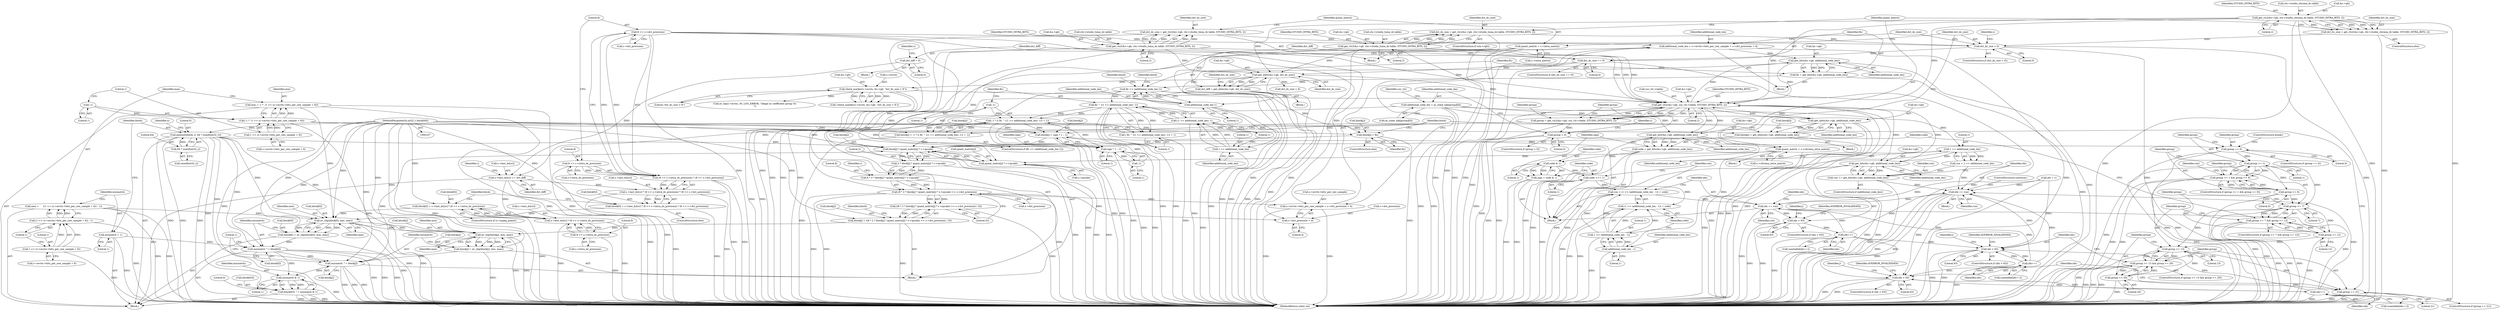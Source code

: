 digraph "0_FFmpeg_d227ed5d598340e719eff7156b1aa0a4469e9a6a@integer" {
"1000575" [label="(Call,additional_code_len = s->avctx->bits_per_raw_sample + s->dct_precision + 4)"];
"1000364" [label="(Call,8 >> s->dct_precision)"];
"1000629" [label="(Call,(8 * 2 * block[j] * quant_matrix[j] * s->qscale) >> s->dct_precision)"];
"1000630" [label="(Call,8 * 2 * block[j] * quant_matrix[j] * s->qscale)"];
"1000632" [label="(Call,2 * block[j] * quant_matrix[j] * s->qscale)"];
"1000634" [label="(Call,block[j] * quant_matrix[j] * s->qscale)"];
"1000547" [label="(Call,block[j] = get_xbits(&s->gb, additional_code_len))"];
"1000551" [label="(Call,get_xbits(&s->gb, additional_code_len))"];
"1000389" [label="(Call,get_vlc2(&s->gb, cur_vlc->table, STUDIO_INTRA_BITS, 2))"];
"1000297" [label="(Call,get_xbits(&s->gb, dct_dc_size))"];
"1000254" [label="(Call,get_vlc2(&s->gb, ctx->studio_chroma_dc.table, STUDIO_INTRA_BITS, 2))"];
"1000239" [label="(Call,get_vlc2(&s->gb, ctx->studio_luma_dc.table, STUDIO_INTRA_BITS, 2))"];
"1000207" [label="(Call,get_vlc2(&s->gb, ctx->studio_luma_dc.table, STUDIO_INTRA_BITS, 2))"];
"1000286" [label="(Call,dct_dc_size == 0)"];
"1000272" [label="(Call,dct_dc_size < 0)"];
"1000252" [label="(Call,dct_dc_size = get_vlc2(&s->gb, ctx->studio_chroma_dc.table, STUDIO_INTRA_BITS, 2))"];
"1000237" [label="(Call,dct_dc_size = get_vlc2(&s->gb, ctx->studio_luma_dc.table, STUDIO_INTRA_BITS, 2))"];
"1000205" [label="(Call,dct_dc_size = get_vlc2(&s->gb, ctx->studio_luma_dc.table, STUDIO_INTRA_BITS, 2))"];
"1000456" [label="(Call,get_bits(&s->gb, additional_code_len))"];
"1000449" [label="(Call,1 << additional_code_len)"];
"1000412" [label="(Call,additional_code_len = ac_state_tab[group][0])"];
"1000478" [label="(Call,get_bits(&s->gb, additional_code_len))"];
"1000590" [label="(Call,get_bits(&s->gb, additional_code_len))"];
"1000575" [label="(Call,additional_code_len = s->avctx->bits_per_raw_sample + s->dct_precision + 4)"];
"1000310" [label="(Call,check_marker(s->avctx, &s->gb, \"dct_dc_size > 8\"))"];
"1000109" [label="(MethodParameterIn,int32_t block[64])"];
"1000659" [label="(Call,mismatch ^= block[j])"];
"1000379" [label="(Call,mismatch ^= block[0])"];
"1000187" [label="(Call,mismatch = 1)"];
"1000369" [label="(Call,block[0] = av_clip(block[0], min, max))"];
"1000373" [label="(Call,av_clip(block[0], min, max))"];
"1000348" [label="(Call,block[0] = s->last_dc[cc] * (8 >> s->intra_dc_precision) * (8 >> s->dct_precision))"];
"1000352" [label="(Call,s->last_dc[cc] * (8 >> s->intra_dc_precision) * (8 >> s->dct_precision))"];
"1000321" [label="(Call,s->last_dc[cc] += dct_diff)"];
"1000290" [label="(Call,dct_diff = 0)"];
"1000295" [label="(Call,dct_diff = get_xbits(&s->gb, dct_dc_size))"];
"1000358" [label="(Call,(8 >> s->intra_dc_precision) * (8 >> s->dct_precision))"];
"1000359" [label="(Call,8 >> s->intra_dc_precision)"];
"1000332" [label="(Call,block[0] = s->last_dc[cc] * (8 >> s->intra_dc_precision))"];
"1000336" [label="(Call,s->last_dc[cc] * (8 >> s->intra_dc_precision))"];
"1000342" [label="(Call,8 >> s->intra_dc_precision)"];
"1000190" [label="(Call,memset(block, 0, 64 * sizeof(int32_t)))"];
"1000193" [label="(Call,64 * sizeof(int32_t))"];
"1000159" [label="(Call,min = -1 *  (1 << (s->avctx->bits_per_raw_sample + 6)))"];
"1000161" [label="(Call,-1 *  (1 << (s->avctx->bits_per_raw_sample + 6)))"];
"1000162" [label="(Call,-1)"];
"1000164" [label="(Call,1 << (s->avctx->bits_per_raw_sample + 6))"];
"1000174" [label="(Call,max =      ((1 << (s->avctx->bits_per_raw_sample + 6)) - 1))"];
"1000176" [label="(Call,(1 << (s->avctx->bits_per_raw_sample + 6)) - 1)"];
"1000177" [label="(Call,1 << (s->avctx->bits_per_raw_sample + 6))"];
"1000649" [label="(Call,block[j] = av_clip(block[j], min, max))"];
"1000653" [label="(Call,av_clip(block[j], min, max))"];
"1000624" [label="(Call,block[j] = ((8 * 2 * block[j] * quant_matrix[j] * s->qscale) >> s->dct_precision) / 32)"];
"1000628" [label="(Call,((8 * 2 * block[j] * quant_matrix[j] * s->qscale) >> s->dct_precision) / 32)"];
"1000602" [label="(Call,block[j] = -1 * (( flc ^ ((1 << additional_code_len) -1)) + 1))"];
"1000606" [label="(Call,-1 * (( flc ^ ((1 << additional_code_len) -1)) + 1))"];
"1000607" [label="(Call,-1)"];
"1000610" [label="(Call,flc ^ ((1 << additional_code_len) -1))"];
"1000597" [label="(Call,flc >> (additional_code_len-1))"];
"1000588" [label="(Call,flc = get_bits(&s->gb, additional_code_len))"];
"1000599" [label="(Call,additional_code_len-1)"];
"1000612" [label="(Call,(1 << additional_code_len) -1)"];
"1000613" [label="(Call,1 << additional_code_len)"];
"1000516" [label="(Call,block[j] = sign ? 1 : -1)"];
"1000523" [label="(Call,-1)"];
"1000619" [label="(Call,block[j] = flc)"];
"1000638" [label="(Call,quant_matrix[j] * s->qscale)"];
"1000266" [label="(Call,quant_matrix = s->chroma_intra_matrix)"];
"1000219" [label="(Call,quant_matrix = s->intra_matrix)"];
"1000387" [label="(Call,group = get_vlc2(&s->gb, cur_vlc->table, STUDIO_INTRA_BITS, 2))"];
"1000400" [label="(Call,group < 0)"];
"1000432" [label="(Call,group == 0)"];
"1000440" [label="(Call,group >= 1)"];
"1000439" [label="(Call,group >= 1 && group <= 6)"];
"1000443" [label="(Call,group <= 6)"];
"1000469" [label="(Call,group >= 7)"];
"1000468" [label="(Call,group >= 7 && group <= 12)"];
"1000472" [label="(Call,group <= 12)"];
"1000528" [label="(Call,group >= 13)"];
"1000527" [label="(Call,group >= 13 && group <= 20)"];
"1000531" [label="(Call,group <= 20)"];
"1000559" [label="(Call,group == 21)"];
"1000454" [label="(Call,run += get_bits(&s->gb, additional_code_len))"];
"1000462" [label="(Call,idx += run)"];
"1000501" [label="(Call,idx += run)"];
"1000505" [label="(Call,idx > 63)"];
"1000514" [label="(Call,idx++)"];
"1000536" [label="(Call,idx > 63)"];
"1000545" [label="(Call,idx++)"];
"1000564" [label="(Call,idx > 63)"];
"1000573" [label="(Call,idx++)"];
"1000476" [label="(Call,code = get_bits(&s->gb, additional_code_len))"];
"1000486" [label="(Call,code & 1)"];
"1000484" [label="(Call,sign = code & 1)"];
"1000489" [label="(Call,code >>= 1)"];
"1000492" [label="(Call,run = (1 << (additional_code_len - 1)) + code)"];
"1000494" [label="(Call,(1 << (additional_code_len - 1)) + code)"];
"1000497" [label="(Call,additional_code_len - 1)"];
"1000495" [label="(Call,1 << (additional_code_len - 1))"];
"1000577" [label="(Call,s->avctx->bits_per_raw_sample + s->dct_precision + 4)"];
"1000583" [label="(Call,s->dct_precision + 4)"];
"1000668" [label="(Call,mismatch & 1)"];
"1000664" [label="(Call,block[63] ^= mismatch & 1)"];
"1000520" [label="(Call,sign ? 1 : -1)"];
"1000609" [label="(Call,( flc ^ ((1 << additional_code_len) -1)) + 1)"];
"1000576" [label="(Identifier,additional_code_len)"];
"1000465" [label="(ControlStructure,continue;)"];
"1000400" [label="(Call,group < 0)"];
"1000177" [label="(Call,1 << (s->avctx->bits_per_raw_sample + 6))"];
"1000629" [label="(Call,(8 * 2 * block[j] * quant_matrix[j] * s->qscale) >> s->dct_precision)"];
"1000438" [label="(ControlStructure,if (group >= 1 && group <= 6))"];
"1000660" [label="(Identifier,mismatch)"];
"1000385" [label="(Literal,1)"];
"1000388" [label="(Identifier,group)"];
"1000359" [label="(Call,8 >> s->intra_dc_precision)"];
"1000491" [label="(Literal,1)"];
"1000443" [label="(Call,group <= 6)"];
"1000668" [label="(Call,mismatch & 1)"];
"1000523" [label="(Call,-1)"];
"1000527" [label="(Call,group >= 13 && group <= 20)"];
"1000645" [label="(Call,s->dct_precision)"];
"1000651" [label="(Identifier,block)"];
"1000573" [label="(Call,idx++)"];
"1000420" [label="(Identifier,cur_vlc)"];
"1000597" [label="(Call,flc >> (additional_code_len-1))"];
"1000600" [label="(Identifier,additional_code_len)"];
"1000252" [label="(Call,dct_dc_size = get_vlc2(&s->gb, ctx->studio_chroma_dc.table, STUDIO_INTRA_BITS, 2))"];
"1000463" [label="(Identifier,idx)"];
"1000536" [label="(Call,idx > 63)"];
"1000507" [label="(Literal,63)"];
"1000623" [label="(Identifier,flc)"];
"1000492" [label="(Call,run = (1 << (additional_code_len - 1)) + code)"];
"1000264" [label="(Identifier,STUDIO_INTRA_BITS)"];
"1000406" [label="(Identifier,s)"];
"1000166" [label="(Call,s->avctx->bits_per_raw_sample + 6)"];
"1000642" [label="(Call,s->qscale)"];
"1000399" [label="(ControlStructure,if (group < 0))"];
"1000386" [label="(Block,)"];
"1000484" [label="(Call,sign = code & 1)"];
"1000552" [label="(Call,&s->gb)"];
"1000503" [label="(Identifier,run)"];
"1000630" [label="(Call,8 * 2 * block[j] * quant_matrix[j] * s->qscale)"];
"1000187" [label="(Call,mismatch = 1)"];
"1000250" [label="(Literal,2)"];
"1000272" [label="(Call,dct_dc_size < 0)"];
"1000369" [label="(Call,block[0] = av_clip(block[0], min, max))"];
"1000604" [label="(Identifier,block)"];
"1000442" [label="(Literal,1)"];
"1000547" [label="(Call,block[j] = get_xbits(&s->gb, additional_code_len))"];
"1000609" [label="(Call,( flc ^ ((1 << additional_code_len) -1)) + 1)"];
"1000615" [label="(Identifier,additional_code_len)"];
"1000364" [label="(Call,8 >> s->dct_precision)"];
"1000472" [label="(Call,group <= 12)"];
"1000201" [label="(Block,)"];
"1000498" [label="(Identifier,additional_code_len)"];
"1000302" [label="(Identifier,dct_dc_size)"];
"1000548" [label="(Call,block[j])"];
"1000233" [label="(ControlStructure,if (ctx->rgb))"];
"1000432" [label="(Call,group == 0)"];
"1000332" [label="(Call,block[0] = s->last_dc[cc] * (8 >> s->intra_dc_precision))"];
"1000473" [label="(Identifier,group)"];
"1000371" [label="(Identifier,block)"];
"1000175" [label="(Identifier,max)"];
"1000298" [label="(Call,&s->gb)"];
"1000497" [label="(Call,additional_code_len - 1)"];
"1000624" [label="(Call,block[j] = ((8 * 2 * block[j] * quant_matrix[j] * s->qscale) >> s->dct_precision) / 32)"];
"1000456" [label="(Call,get_bits(&s->gb, additional_code_len))"];
"1000297" [label="(Call,get_xbits(&s->gb, dct_dc_size))"];
"1000450" [label="(Literal,1)"];
"1000109" [label="(MethodParameterIn,int32_t block[64])"];
"1000268" [label="(Call,s->chroma_intra_matrix)"];
"1000434" [label="(Literal,0)"];
"1000612" [label="(Call,(1 << additional_code_len) -1)"];
"1000225" [label="(Block,)"];
"1000664" [label="(Call,block[63] ^= mismatch & 1)"];
"1000188" [label="(Identifier,mismatch)"];
"1000470" [label="(Identifier,group)"];
"1000506" [label="(Identifier,idx)"];
"1000404" [label="(Call,av_log(s->avctx, AV_LOG_ERROR, \"illegal ac coefficient group vlc\n\"))"];
"1000322" [label="(Call,s->last_dc[cc])"];
"1000179" [label="(Call,s->avctx->bits_per_raw_sample + 6)"];
"1000486" [label="(Call,code & 1)"];
"1000628" [label="(Call,((8 * 2 * block[j] * quant_matrix[j] * s->qscale) >> s->dct_precision) / 32)"];
"1000199" [label="(Identifier,n)"];
"1000165" [label="(Literal,1)"];
"1000560" [label="(Identifier,group)"];
"1000570" [label="(Identifier,j)"];
"1000361" [label="(Call,s->intra_dc_precision)"];
"1000520" [label="(Call,sign ? 1 : -1)"];
"1000596" [label="(ControlStructure,if (flc >> (additional_code_len-1)))"];
"1000330" [label="(Identifier,s)"];
"1000526" [label="(ControlStructure,if (group >= 13 && group <= 20))"];
"1000496" [label="(Literal,1)"];
"1000194" [label="(Literal,64)"];
"1000649" [label="(Call,block[j] = av_clip(block[j], min, max))"];
"1000336" [label="(Call,s->last_dc[cc] * (8 >> s->intra_dc_precision))"];
"1000564" [label="(Call,idx > 63)"];
"1000669" [label="(Identifier,mismatch)"];
"1000265" [label="(Literal,2)"];
"1000366" [label="(Call,s->dct_precision)"];
"1000517" [label="(Call,block[j])"];
"1000524" [label="(Literal,1)"];
"1000542" [label="(Identifier,j)"];
"1000324" [label="(Identifier,s)"];
"1000568" [label="(Identifier,AVERROR_INVALIDDATA)"];
"1000286" [label="(Call,dct_dc_size == 0)"];
"1000253" [label="(Identifier,dct_dc_size)"];
"1000565" [label="(Identifier,idx)"];
"1000632" [label="(Call,2 * block[j] * quant_matrix[j] * s->qscale)"];
"1000625" [label="(Call,block[j])"];
"1000212" [label="(Call,ctx->studio_luma_dc.table)"];
"1000381" [label="(Call,block[0])"];
"1000333" [label="(Call,block[0])"];
"1000433" [label="(Identifier,group)"];
"1000159" [label="(Call,min = -1 *  (1 << (s->avctx->bits_per_raw_sample + 6)))"];
"1000191" [label="(Identifier,block)"];
"1000439" [label="(Call,group >= 1 && group <= 6)"];
"1000537" [label="(Identifier,idx)"];
"1000595" [label="(Identifier,additional_code_len)"];
"1000162" [label="(Call,-1)"];
"1000505" [label="(Call,idx > 63)"];
"1000217" [label="(Identifier,STUDIO_INTRA_BITS)"];
"1000327" [label="(Identifier,dct_diff)"];
"1000485" [label="(Identifier,sign)"];
"1000659" [label="(Call,mismatch ^= block[j])"];
"1000588" [label="(Call,flc = get_bits(&s->gb, additional_code_len))"];
"1000500" [label="(Identifier,code)"];
"1000259" [label="(Call,ctx->studio_chroma_dc.table)"];
"1000577" [label="(Call,s->avctx->bits_per_raw_sample + s->dct_precision + 4)"];
"1000571" [label="(Call,scantable[idx++])"];
"1000672" [label="(Literal,0)"];
"1000189" [label="(Literal,1)"];
"1000387" [label="(Call,group = get_vlc2(&s->gb, cur_vlc->table, STUDIO_INTRA_BITS, 2))"];
"1000352" [label="(Call,s->last_dc[cc] * (8 >> s->intra_dc_precision) * (8 >> s->dct_precision))"];
"1000446" [label="(Block,)"];
"1000530" [label="(Literal,13)"];
"1000635" [label="(Call,block[j])"];
"1000477" [label="(Identifier,code)"];
"1000287" [label="(Identifier,dct_dc_size)"];
"1000412" [label="(Call,additional_code_len = ac_state_tab[group][0])"];
"1000511" [label="(Identifier,j)"];
"1000543" [label="(Call,scantable[idx++])"];
"1000561" [label="(Literal,21)"];
"1000448" [label="(Identifier,run)"];
"1000305" [label="(Identifier,dct_dc_size)"];
"1000474" [label="(Literal,12)"];
"1000634" [label="(Call,block[j] * quant_matrix[j] * s->qscale)"];
"1000451" [label="(Identifier,additional_code_len)"];
"1000444" [label="(Identifier,group)"];
"1000540" [label="(Identifier,AVERROR_INVALIDDATA)"];
"1000379" [label="(Call,mismatch ^= block[0])"];
"1000493" [label="(Identifier,run)"];
"1000190" [label="(Call,memset(block, 0, 64 * sizeof(int32_t)))"];
"1000161" [label="(Call,-1 *  (1 << (s->avctx->bits_per_raw_sample + 6)))"];
"1000267" [label="(Identifier,quant_matrix)"];
"1000532" [label="(Identifier,group)"];
"1000613" [label="(Call,1 << additional_code_len)"];
"1000440" [label="(Call,group >= 1)"];
"1000452" [label="(ControlStructure,if (additional_code_len))"];
"1000254" [label="(Call,get_vlc2(&s->gb, ctx->studio_chroma_dc.table, STUDIO_INTRA_BITS, 2))"];
"1000455" [label="(Identifier,run)"];
"1000488" [label="(Literal,1)"];
"1000461" [label="(Identifier,additional_code_len)"];
"1000535" [label="(ControlStructure,if (idx > 63))"];
"1000285" [label="(ControlStructure,if (dct_dc_size == 0))"];
"1000291" [label="(Identifier,dct_diff)"];
"1000476" [label="(Call,code = get_bits(&s->gb, additional_code_len))"];
"1000626" [label="(Identifier,block)"];
"1000499" [label="(Literal,1)"];
"1000186" [label="(Literal,1)"];
"1000309" [label="(Call,!check_marker(s->avctx, &s->gb, \"dct_dc_size > 8\"))"];
"1000558" [label="(ControlStructure,if (group == 21))"];
"1000343" [label="(Literal,8)"];
"1000342" [label="(Call,8 >> s->intra_dc_precision)"];
"1000195" [label="(Call,sizeof(int32_t))"];
"1000583" [label="(Call,s->dct_precision + 4)"];
"1000314" [label="(Call,&s->gb)"];
"1000380" [label="(Identifier,mismatch)"];
"1000638" [label="(Call,quant_matrix[j] * s->qscale)"];
"1000534" [label="(Block,)"];
"1000447" [label="(Call,run = 1 << additional_code_len)"];
"1000292" [label="(Literal,0)"];
"1000377" [label="(Identifier,min)"];
"1000337" [label="(Call,s->last_dc[cc])"];
"1000521" [label="(Identifier,sign)"];
"1000266" [label="(Call,quant_matrix = s->chroma_intra_matrix)"];
"1000240" [label="(Call,&s->gb)"];
"1000344" [label="(Call,s->intra_dc_precision)"];
"1000606" [label="(Call,-1 * (( flc ^ ((1 << additional_code_len) -1)) + 1))"];
"1000441" [label="(Identifier,group)"];
"1000531" [label="(Call,group <= 20)"];
"1000489" [label="(Call,code >>= 1)"];
"1000475" [label="(Block,)"];
"1000620" [label="(Call,block[j])"];
"1000126" [label="(Call,idx = 1)"];
"1000587" [label="(Literal,4)"];
"1000374" [label="(Call,block[0])"];
"1000468" [label="(Call,group >= 7 && group <= 12)"];
"1000244" [label="(Call,ctx->studio_luma_dc.table)"];
"1000318" [label="(Literal,\"dct_dc_size > 8\")"];
"1000176" [label="(Call,(1 << (s->avctx->bits_per_raw_sample + 6)) - 1)"];
"1000478" [label="(Call,get_bits(&s->gb, additional_code_len))"];
"1000658" [label="(Identifier,max)"];
"1000614" [label="(Literal,1)"];
"1000431" [label="(ControlStructure,if (group == 0))"];
"1000546" [label="(Identifier,idx)"];
"1000290" [label="(Call,dct_diff = 0)"];
"1000619" [label="(Call,block[j] = flc)"];
"1000650" [label="(Call,block[j])"];
"1000639" [label="(Call,quant_matrix[j])"];
"1000490" [label="(Identifier,code)"];
"1000516" [label="(Call,block[j] = sign ? 1 : -1)"];
"1000654" [label="(Call,block[j])"];
"1000483" [label="(Identifier,additional_code_len)"];
"1000494" [label="(Call,(1 << (additional_code_len - 1)) + code)"];
"1000522" [label="(Literal,1)"];
"1000502" [label="(Identifier,idx)"];
"1000607" [label="(Call,-1)"];
"1000271" [label="(ControlStructure,if (dct_dc_size < 0))"];
"1000479" [label="(Call,&s->gb)"];
"1000238" [label="(Identifier,dct_dc_size)"];
"1000349" [label="(Call,block[0])"];
"1000163" [label="(Literal,1)"];
"1000538" [label="(Literal,63)"];
"1000661" [label="(Call,block[j])"];
"1000445" [label="(Literal,6)"];
"1000304" [label="(Call,dct_dc_size > 8)"];
"1000545" [label="(Call,idx++)"];
"1000365" [label="(Literal,8)"];
"1000633" [label="(Literal,2)"];
"1000617" [label="(Literal,1)"];
"1000401" [label="(Identifier,group)"];
"1000467" [label="(ControlStructure,if (group >= 7 && group <= 12))"];
"1000574" [label="(Identifier,idx)"];
"1000495" [label="(Call,1 << (additional_code_len - 1))"];
"1000665" [label="(Call,block[63])"];
"1000394" [label="(Call,cur_vlc->table)"];
"1000562" [label="(Block,)"];
"1000602" [label="(Call,block[j] = -1 * (( flc ^ ((1 << additional_code_len) -1)) + 1))"];
"1000193" [label="(Call,64 * sizeof(int32_t))"];
"1000449" [label="(Call,1 << additional_code_len)"];
"1000471" [label="(Literal,7)"];
"1000590" [label="(Call,get_bits(&s->gb, additional_code_len))"];
"1000591" [label="(Call,&s->gb)"];
"1000512" [label="(Call,scantable[idx++])"];
"1000563" [label="(ControlStructure,if (idx > 63))"];
"1000207" [label="(Call,get_vlc2(&s->gb, ctx->studio_luma_dc.table, STUDIO_INTRA_BITS, 2))"];
"1000347" [label="(ControlStructure,else)"];
"1000414" [label="(Call,ac_state_tab[group][0])"];
"1000603" [label="(Call,block[j])"];
"1000255" [label="(Call,&s->gb)"];
"1000294" [label="(Block,)"];
"1000288" [label="(Literal,0)"];
"1000529" [label="(Identifier,group)"];
"1000464" [label="(Identifier,run)"];
"1000610" [label="(Call,flc ^ ((1 << additional_code_len) -1))"];
"1000646" [label="(Identifier,s)"];
"1000653" [label="(Call,av_clip(block[j], min, max))"];
"1000239" [label="(Call,get_vlc2(&s->gb, ctx->studio_luma_dc.table, STUDIO_INTRA_BITS, 2))"];
"1000575" [label="(Call,additional_code_len = s->avctx->bits_per_raw_sample + s->dct_precision + 4)"];
"1000599" [label="(Call,additional_code_len-1)"];
"1000378" [label="(Identifier,max)"];
"1000289" [label="(Block,)"];
"1000348" [label="(Call,block[0] = s->last_dc[cc] * (8 >> s->intra_dc_precision) * (8 >> s->dct_precision))"];
"1000321" [label="(Call,s->last_dc[cc] += dct_diff)"];
"1000192" [label="(Literal,0)"];
"1000589" [label="(Identifier,flc)"];
"1000220" [label="(Identifier,quant_matrix)"];
"1000598" [label="(Identifier,flc)"];
"1000584" [label="(Call,s->dct_precision)"];
"1000670" [label="(Literal,1)"];
"1000454" [label="(Call,run += get_bits(&s->gb, additional_code_len))"];
"1000218" [label="(Literal,2)"];
"1000436" [label="(ControlStructure,break;)"];
"1000389" [label="(Call,get_vlc2(&s->gb, cur_vlc->table, STUDIO_INTRA_BITS, 2))"];
"1000608" [label="(Literal,1)"];
"1000469" [label="(Call,group >= 7)"];
"1000509" [label="(Identifier,AVERROR_INVALIDDATA)"];
"1000390" [label="(Call,&s->gb)"];
"1000295" [label="(Call,dct_diff = get_xbits(&s->gb, dct_dc_size))"];
"1000296" [label="(Identifier,dct_diff)"];
"1000648" [label="(Literal,32)"];
"1000164" [label="(Call,1 << (s->avctx->bits_per_raw_sample + 6))"];
"1000174" [label="(Call,max =      ((1 << (s->avctx->bits_per_raw_sample + 6)) - 1))"];
"1000514" [label="(Call,idx++)"];
"1000578" [label="(Call,s->avctx->bits_per_raw_sample)"];
"1000251" [label="(ControlStructure,else)"];
"1000219" [label="(Call,quant_matrix = s->intra_matrix)"];
"1000311" [label="(Call,s->avctx)"];
"1000618" [label="(ControlStructure,else)"];
"1000397" [label="(Identifier,STUDIO_INTRA_BITS)"];
"1000457" [label="(Call,&s->gb)"];
"1000178" [label="(Literal,1)"];
"1000205" [label="(Call,dct_dc_size = get_vlc2(&s->gb, ctx->studio_luma_dc.table, STUDIO_INTRA_BITS, 2))"];
"1000601" [label="(Literal,1)"];
"1000402" [label="(Literal,0)"];
"1000559" [label="(Call,group == 21)"];
"1000501" [label="(Call,idx += run)"];
"1000328" [label="(ControlStructure,if (s->mpeg_quant))"];
"1000566" [label="(Literal,63)"];
"1000249" [label="(Identifier,STUDIO_INTRA_BITS)"];
"1000611" [label="(Identifier,flc)"];
"1000621" [label="(Identifier,block)"];
"1000370" [label="(Call,block[0])"];
"1000515" [label="(Identifier,idx)"];
"1000413" [label="(Identifier,additional_code_len)"];
"1000487" [label="(Identifier,code)"];
"1000273" [label="(Identifier,dct_dc_size)"];
"1000528" [label="(Call,group >= 13)"];
"1000358" [label="(Call,(8 >> s->intra_dc_precision) * (8 >> s->dct_precision))"];
"1000111" [label="(Block,)"];
"1000616" [label="(Literal,1)"];
"1000221" [label="(Call,s->intra_matrix)"];
"1000373" [label="(Call,av_clip(block[0], min, max))"];
"1000237" [label="(Call,dct_dc_size = get_vlc2(&s->gb, ctx->studio_luma_dc.table, STUDIO_INTRA_BITS, 2))"];
"1000206" [label="(Identifier,dct_dc_size)"];
"1000551" [label="(Call,get_xbits(&s->gb, additional_code_len))"];
"1000556" [label="(Identifier,additional_code_len)"];
"1000631" [label="(Literal,8)"];
"1000504" [label="(ControlStructure,if (idx > 63))"];
"1000398" [label="(Literal,2)"];
"1000360" [label="(Literal,8)"];
"1000673" [label="(MethodReturn,static int)"];
"1000208" [label="(Call,&s->gb)"];
"1000278" [label="(Identifier,s)"];
"1000353" [label="(Call,s->last_dc[cc])"];
"1000160" [label="(Identifier,min)"];
"1000462" [label="(Call,idx += run)"];
"1000657" [label="(Identifier,min)"];
"1000274" [label="(Literal,0)"];
"1000310" [label="(Call,check_marker(s->avctx, &s->gb, \"dct_dc_size > 8\"))"];
"1000533" [label="(Literal,20)"];
"1000575" -> "1000562"  [label="AST: "];
"1000575" -> "1000577"  [label="CFG: "];
"1000576" -> "1000575"  [label="AST: "];
"1000577" -> "1000575"  [label="AST: "];
"1000589" -> "1000575"  [label="CFG: "];
"1000575" -> "1000673"  [label="DDG: "];
"1000364" -> "1000575"  [label="DDG: "];
"1000629" -> "1000575"  [label="DDG: "];
"1000575" -> "1000590"  [label="DDG: "];
"1000364" -> "1000358"  [label="AST: "];
"1000364" -> "1000366"  [label="CFG: "];
"1000365" -> "1000364"  [label="AST: "];
"1000366" -> "1000364"  [label="AST: "];
"1000358" -> "1000364"  [label="CFG: "];
"1000364" -> "1000673"  [label="DDG: "];
"1000364" -> "1000358"  [label="DDG: "];
"1000364" -> "1000358"  [label="DDG: "];
"1000364" -> "1000577"  [label="DDG: "];
"1000364" -> "1000583"  [label="DDG: "];
"1000364" -> "1000629"  [label="DDG: "];
"1000629" -> "1000628"  [label="AST: "];
"1000629" -> "1000645"  [label="CFG: "];
"1000630" -> "1000629"  [label="AST: "];
"1000645" -> "1000629"  [label="AST: "];
"1000648" -> "1000629"  [label="CFG: "];
"1000629" -> "1000673"  [label="DDG: "];
"1000629" -> "1000673"  [label="DDG: "];
"1000629" -> "1000577"  [label="DDG: "];
"1000629" -> "1000583"  [label="DDG: "];
"1000629" -> "1000628"  [label="DDG: "];
"1000629" -> "1000628"  [label="DDG: "];
"1000630" -> "1000629"  [label="DDG: "];
"1000630" -> "1000629"  [label="DDG: "];
"1000630" -> "1000632"  [label="CFG: "];
"1000631" -> "1000630"  [label="AST: "];
"1000632" -> "1000630"  [label="AST: "];
"1000646" -> "1000630"  [label="CFG: "];
"1000630" -> "1000673"  [label="DDG: "];
"1000632" -> "1000630"  [label="DDG: "];
"1000632" -> "1000630"  [label="DDG: "];
"1000632" -> "1000634"  [label="CFG: "];
"1000633" -> "1000632"  [label="AST: "];
"1000634" -> "1000632"  [label="AST: "];
"1000632" -> "1000673"  [label="DDG: "];
"1000634" -> "1000632"  [label="DDG: "];
"1000634" -> "1000632"  [label="DDG: "];
"1000634" -> "1000638"  [label="CFG: "];
"1000635" -> "1000634"  [label="AST: "];
"1000638" -> "1000634"  [label="AST: "];
"1000634" -> "1000673"  [label="DDG: "];
"1000547" -> "1000634"  [label="DDG: "];
"1000659" -> "1000634"  [label="DDG: "];
"1000190" -> "1000634"  [label="DDG: "];
"1000602" -> "1000634"  [label="DDG: "];
"1000516" -> "1000634"  [label="DDG: "];
"1000619" -> "1000634"  [label="DDG: "];
"1000109" -> "1000634"  [label="DDG: "];
"1000638" -> "1000634"  [label="DDG: "];
"1000638" -> "1000634"  [label="DDG: "];
"1000547" -> "1000534"  [label="AST: "];
"1000547" -> "1000551"  [label="CFG: "];
"1000548" -> "1000547"  [label="AST: "];
"1000551" -> "1000547"  [label="AST: "];
"1000626" -> "1000547"  [label="CFG: "];
"1000547" -> "1000673"  [label="DDG: "];
"1000551" -> "1000547"  [label="DDG: "];
"1000551" -> "1000547"  [label="DDG: "];
"1000109" -> "1000547"  [label="DDG: "];
"1000551" -> "1000556"  [label="CFG: "];
"1000552" -> "1000551"  [label="AST: "];
"1000556" -> "1000551"  [label="AST: "];
"1000551" -> "1000673"  [label="DDG: "];
"1000551" -> "1000673"  [label="DDG: "];
"1000551" -> "1000389"  [label="DDG: "];
"1000389" -> "1000551"  [label="DDG: "];
"1000412" -> "1000551"  [label="DDG: "];
"1000389" -> "1000387"  [label="AST: "];
"1000389" -> "1000398"  [label="CFG: "];
"1000390" -> "1000389"  [label="AST: "];
"1000394" -> "1000389"  [label="AST: "];
"1000397" -> "1000389"  [label="AST: "];
"1000398" -> "1000389"  [label="AST: "];
"1000387" -> "1000389"  [label="CFG: "];
"1000389" -> "1000673"  [label="DDG: "];
"1000389" -> "1000673"  [label="DDG: "];
"1000389" -> "1000673"  [label="DDG: "];
"1000389" -> "1000387"  [label="DDG: "];
"1000389" -> "1000387"  [label="DDG: "];
"1000389" -> "1000387"  [label="DDG: "];
"1000389" -> "1000387"  [label="DDG: "];
"1000297" -> "1000389"  [label="DDG: "];
"1000456" -> "1000389"  [label="DDG: "];
"1000254" -> "1000389"  [label="DDG: "];
"1000254" -> "1000389"  [label="DDG: "];
"1000239" -> "1000389"  [label="DDG: "];
"1000239" -> "1000389"  [label="DDG: "];
"1000478" -> "1000389"  [label="DDG: "];
"1000590" -> "1000389"  [label="DDG: "];
"1000207" -> "1000389"  [label="DDG: "];
"1000207" -> "1000389"  [label="DDG: "];
"1000310" -> "1000389"  [label="DDG: "];
"1000389" -> "1000456"  [label="DDG: "];
"1000389" -> "1000478"  [label="DDG: "];
"1000389" -> "1000590"  [label="DDG: "];
"1000297" -> "1000295"  [label="AST: "];
"1000297" -> "1000302"  [label="CFG: "];
"1000298" -> "1000297"  [label="AST: "];
"1000302" -> "1000297"  [label="AST: "];
"1000295" -> "1000297"  [label="CFG: "];
"1000297" -> "1000673"  [label="DDG: "];
"1000297" -> "1000295"  [label="DDG: "];
"1000297" -> "1000295"  [label="DDG: "];
"1000254" -> "1000297"  [label="DDG: "];
"1000239" -> "1000297"  [label="DDG: "];
"1000207" -> "1000297"  [label="DDG: "];
"1000286" -> "1000297"  [label="DDG: "];
"1000297" -> "1000304"  [label="DDG: "];
"1000297" -> "1000310"  [label="DDG: "];
"1000254" -> "1000252"  [label="AST: "];
"1000254" -> "1000265"  [label="CFG: "];
"1000255" -> "1000254"  [label="AST: "];
"1000259" -> "1000254"  [label="AST: "];
"1000264" -> "1000254"  [label="AST: "];
"1000265" -> "1000254"  [label="AST: "];
"1000252" -> "1000254"  [label="CFG: "];
"1000254" -> "1000673"  [label="DDG: "];
"1000254" -> "1000673"  [label="DDG: "];
"1000254" -> "1000673"  [label="DDG: "];
"1000254" -> "1000252"  [label="DDG: "];
"1000254" -> "1000252"  [label="DDG: "];
"1000254" -> "1000252"  [label="DDG: "];
"1000254" -> "1000252"  [label="DDG: "];
"1000239" -> "1000237"  [label="AST: "];
"1000239" -> "1000250"  [label="CFG: "];
"1000240" -> "1000239"  [label="AST: "];
"1000244" -> "1000239"  [label="AST: "];
"1000249" -> "1000239"  [label="AST: "];
"1000250" -> "1000239"  [label="AST: "];
"1000237" -> "1000239"  [label="CFG: "];
"1000239" -> "1000673"  [label="DDG: "];
"1000239" -> "1000673"  [label="DDG: "];
"1000239" -> "1000673"  [label="DDG: "];
"1000239" -> "1000237"  [label="DDG: "];
"1000239" -> "1000237"  [label="DDG: "];
"1000239" -> "1000237"  [label="DDG: "];
"1000239" -> "1000237"  [label="DDG: "];
"1000207" -> "1000205"  [label="AST: "];
"1000207" -> "1000218"  [label="CFG: "];
"1000208" -> "1000207"  [label="AST: "];
"1000212" -> "1000207"  [label="AST: "];
"1000217" -> "1000207"  [label="AST: "];
"1000218" -> "1000207"  [label="AST: "];
"1000205" -> "1000207"  [label="CFG: "];
"1000207" -> "1000673"  [label="DDG: "];
"1000207" -> "1000673"  [label="DDG: "];
"1000207" -> "1000673"  [label="DDG: "];
"1000207" -> "1000205"  [label="DDG: "];
"1000207" -> "1000205"  [label="DDG: "];
"1000207" -> "1000205"  [label="DDG: "];
"1000207" -> "1000205"  [label="DDG: "];
"1000286" -> "1000285"  [label="AST: "];
"1000286" -> "1000288"  [label="CFG: "];
"1000287" -> "1000286"  [label="AST: "];
"1000288" -> "1000286"  [label="AST: "];
"1000291" -> "1000286"  [label="CFG: "];
"1000296" -> "1000286"  [label="CFG: "];
"1000286" -> "1000673"  [label="DDG: "];
"1000286" -> "1000673"  [label="DDG: "];
"1000272" -> "1000286"  [label="DDG: "];
"1000272" -> "1000271"  [label="AST: "];
"1000272" -> "1000274"  [label="CFG: "];
"1000273" -> "1000272"  [label="AST: "];
"1000274" -> "1000272"  [label="AST: "];
"1000278" -> "1000272"  [label="CFG: "];
"1000287" -> "1000272"  [label="CFG: "];
"1000272" -> "1000673"  [label="DDG: "];
"1000272" -> "1000673"  [label="DDG: "];
"1000252" -> "1000272"  [label="DDG: "];
"1000237" -> "1000272"  [label="DDG: "];
"1000205" -> "1000272"  [label="DDG: "];
"1000252" -> "1000251"  [label="AST: "];
"1000253" -> "1000252"  [label="AST: "];
"1000267" -> "1000252"  [label="CFG: "];
"1000252" -> "1000673"  [label="DDG: "];
"1000237" -> "1000233"  [label="AST: "];
"1000238" -> "1000237"  [label="AST: "];
"1000267" -> "1000237"  [label="CFG: "];
"1000237" -> "1000673"  [label="DDG: "];
"1000205" -> "1000201"  [label="AST: "];
"1000206" -> "1000205"  [label="AST: "];
"1000220" -> "1000205"  [label="CFG: "];
"1000205" -> "1000673"  [label="DDG: "];
"1000456" -> "1000454"  [label="AST: "];
"1000456" -> "1000461"  [label="CFG: "];
"1000457" -> "1000456"  [label="AST: "];
"1000461" -> "1000456"  [label="AST: "];
"1000454" -> "1000456"  [label="CFG: "];
"1000456" -> "1000673"  [label="DDG: "];
"1000456" -> "1000673"  [label="DDG: "];
"1000456" -> "1000454"  [label="DDG: "];
"1000456" -> "1000454"  [label="DDG: "];
"1000449" -> "1000456"  [label="DDG: "];
"1000449" -> "1000447"  [label="AST: "];
"1000449" -> "1000451"  [label="CFG: "];
"1000450" -> "1000449"  [label="AST: "];
"1000451" -> "1000449"  [label="AST: "];
"1000447" -> "1000449"  [label="CFG: "];
"1000449" -> "1000673"  [label="DDG: "];
"1000449" -> "1000447"  [label="DDG: "];
"1000449" -> "1000447"  [label="DDG: "];
"1000412" -> "1000449"  [label="DDG: "];
"1000412" -> "1000386"  [label="AST: "];
"1000412" -> "1000414"  [label="CFG: "];
"1000413" -> "1000412"  [label="AST: "];
"1000414" -> "1000412"  [label="AST: "];
"1000420" -> "1000412"  [label="CFG: "];
"1000412" -> "1000673"  [label="DDG: "];
"1000412" -> "1000673"  [label="DDG: "];
"1000412" -> "1000478"  [label="DDG: "];
"1000478" -> "1000476"  [label="AST: "];
"1000478" -> "1000483"  [label="CFG: "];
"1000479" -> "1000478"  [label="AST: "];
"1000483" -> "1000478"  [label="AST: "];
"1000476" -> "1000478"  [label="CFG: "];
"1000478" -> "1000673"  [label="DDG: "];
"1000478" -> "1000476"  [label="DDG: "];
"1000478" -> "1000476"  [label="DDG: "];
"1000478" -> "1000497"  [label="DDG: "];
"1000590" -> "1000588"  [label="AST: "];
"1000590" -> "1000595"  [label="CFG: "];
"1000591" -> "1000590"  [label="AST: "];
"1000595" -> "1000590"  [label="AST: "];
"1000588" -> "1000590"  [label="CFG: "];
"1000590" -> "1000673"  [label="DDG: "];
"1000590" -> "1000588"  [label="DDG: "];
"1000590" -> "1000588"  [label="DDG: "];
"1000590" -> "1000599"  [label="DDG: "];
"1000310" -> "1000309"  [label="AST: "];
"1000310" -> "1000318"  [label="CFG: "];
"1000311" -> "1000310"  [label="AST: "];
"1000314" -> "1000310"  [label="AST: "];
"1000318" -> "1000310"  [label="AST: "];
"1000309" -> "1000310"  [label="CFG: "];
"1000310" -> "1000673"  [label="DDG: "];
"1000310" -> "1000673"  [label="DDG: "];
"1000310" -> "1000309"  [label="DDG: "];
"1000310" -> "1000309"  [label="DDG: "];
"1000310" -> "1000309"  [label="DDG: "];
"1000310" -> "1000404"  [label="DDG: "];
"1000109" -> "1000107"  [label="AST: "];
"1000109" -> "1000673"  [label="DDG: "];
"1000109" -> "1000190"  [label="DDG: "];
"1000109" -> "1000332"  [label="DDG: "];
"1000109" -> "1000348"  [label="DDG: "];
"1000109" -> "1000369"  [label="DDG: "];
"1000109" -> "1000373"  [label="DDG: "];
"1000109" -> "1000379"  [label="DDG: "];
"1000109" -> "1000516"  [label="DDG: "];
"1000109" -> "1000602"  [label="DDG: "];
"1000109" -> "1000619"  [label="DDG: "];
"1000109" -> "1000624"  [label="DDG: "];
"1000109" -> "1000649"  [label="DDG: "];
"1000109" -> "1000653"  [label="DDG: "];
"1000109" -> "1000659"  [label="DDG: "];
"1000109" -> "1000664"  [label="DDG: "];
"1000659" -> "1000386"  [label="AST: "];
"1000659" -> "1000661"  [label="CFG: "];
"1000660" -> "1000659"  [label="AST: "];
"1000661" -> "1000659"  [label="AST: "];
"1000385" -> "1000659"  [label="CFG: "];
"1000659" -> "1000673"  [label="DDG: "];
"1000659" -> "1000673"  [label="DDG: "];
"1000659" -> "1000673"  [label="DDG: "];
"1000379" -> "1000659"  [label="DDG: "];
"1000649" -> "1000659"  [label="DDG: "];
"1000190" -> "1000659"  [label="DDG: "];
"1000659" -> "1000668"  [label="DDG: "];
"1000379" -> "1000111"  [label="AST: "];
"1000379" -> "1000381"  [label="CFG: "];
"1000380" -> "1000379"  [label="AST: "];
"1000381" -> "1000379"  [label="AST: "];
"1000385" -> "1000379"  [label="CFG: "];
"1000379" -> "1000673"  [label="DDG: "];
"1000379" -> "1000673"  [label="DDG: "];
"1000379" -> "1000673"  [label="DDG: "];
"1000187" -> "1000379"  [label="DDG: "];
"1000369" -> "1000379"  [label="DDG: "];
"1000190" -> "1000379"  [label="DDG: "];
"1000379" -> "1000668"  [label="DDG: "];
"1000187" -> "1000111"  [label="AST: "];
"1000187" -> "1000189"  [label="CFG: "];
"1000188" -> "1000187"  [label="AST: "];
"1000189" -> "1000187"  [label="AST: "];
"1000191" -> "1000187"  [label="CFG: "];
"1000187" -> "1000673"  [label="DDG: "];
"1000369" -> "1000111"  [label="AST: "];
"1000369" -> "1000373"  [label="CFG: "];
"1000370" -> "1000369"  [label="AST: "];
"1000373" -> "1000369"  [label="AST: "];
"1000380" -> "1000369"  [label="CFG: "];
"1000369" -> "1000673"  [label="DDG: "];
"1000373" -> "1000369"  [label="DDG: "];
"1000373" -> "1000369"  [label="DDG: "];
"1000373" -> "1000369"  [label="DDG: "];
"1000373" -> "1000378"  [label="CFG: "];
"1000374" -> "1000373"  [label="AST: "];
"1000377" -> "1000373"  [label="AST: "];
"1000378" -> "1000373"  [label="AST: "];
"1000373" -> "1000673"  [label="DDG: "];
"1000373" -> "1000673"  [label="DDG: "];
"1000348" -> "1000373"  [label="DDG: "];
"1000332" -> "1000373"  [label="DDG: "];
"1000190" -> "1000373"  [label="DDG: "];
"1000159" -> "1000373"  [label="DDG: "];
"1000174" -> "1000373"  [label="DDG: "];
"1000373" -> "1000653"  [label="DDG: "];
"1000373" -> "1000653"  [label="DDG: "];
"1000348" -> "1000347"  [label="AST: "];
"1000348" -> "1000352"  [label="CFG: "];
"1000349" -> "1000348"  [label="AST: "];
"1000352" -> "1000348"  [label="AST: "];
"1000371" -> "1000348"  [label="CFG: "];
"1000348" -> "1000673"  [label="DDG: "];
"1000352" -> "1000348"  [label="DDG: "];
"1000352" -> "1000348"  [label="DDG: "];
"1000352" -> "1000358"  [label="CFG: "];
"1000353" -> "1000352"  [label="AST: "];
"1000358" -> "1000352"  [label="AST: "];
"1000352" -> "1000673"  [label="DDG: "];
"1000352" -> "1000673"  [label="DDG: "];
"1000321" -> "1000352"  [label="DDG: "];
"1000358" -> "1000352"  [label="DDG: "];
"1000358" -> "1000352"  [label="DDG: "];
"1000321" -> "1000111"  [label="AST: "];
"1000321" -> "1000327"  [label="CFG: "];
"1000322" -> "1000321"  [label="AST: "];
"1000327" -> "1000321"  [label="AST: "];
"1000330" -> "1000321"  [label="CFG: "];
"1000321" -> "1000673"  [label="DDG: "];
"1000290" -> "1000321"  [label="DDG: "];
"1000295" -> "1000321"  [label="DDG: "];
"1000321" -> "1000336"  [label="DDG: "];
"1000290" -> "1000289"  [label="AST: "];
"1000290" -> "1000292"  [label="CFG: "];
"1000291" -> "1000290"  [label="AST: "];
"1000292" -> "1000290"  [label="AST: "];
"1000324" -> "1000290"  [label="CFG: "];
"1000295" -> "1000294"  [label="AST: "];
"1000296" -> "1000295"  [label="AST: "];
"1000305" -> "1000295"  [label="CFG: "];
"1000295" -> "1000673"  [label="DDG: "];
"1000295" -> "1000673"  [label="DDG: "];
"1000359" -> "1000358"  [label="AST: "];
"1000358" -> "1000673"  [label="DDG: "];
"1000358" -> "1000673"  [label="DDG: "];
"1000359" -> "1000358"  [label="DDG: "];
"1000359" -> "1000358"  [label="DDG: "];
"1000359" -> "1000361"  [label="CFG: "];
"1000360" -> "1000359"  [label="AST: "];
"1000361" -> "1000359"  [label="AST: "];
"1000365" -> "1000359"  [label="CFG: "];
"1000359" -> "1000673"  [label="DDG: "];
"1000332" -> "1000328"  [label="AST: "];
"1000332" -> "1000336"  [label="CFG: "];
"1000333" -> "1000332"  [label="AST: "];
"1000336" -> "1000332"  [label="AST: "];
"1000371" -> "1000332"  [label="CFG: "];
"1000332" -> "1000673"  [label="DDG: "];
"1000336" -> "1000332"  [label="DDG: "];
"1000336" -> "1000332"  [label="DDG: "];
"1000336" -> "1000342"  [label="CFG: "];
"1000337" -> "1000336"  [label="AST: "];
"1000342" -> "1000336"  [label="AST: "];
"1000336" -> "1000673"  [label="DDG: "];
"1000336" -> "1000673"  [label="DDG: "];
"1000342" -> "1000336"  [label="DDG: "];
"1000342" -> "1000336"  [label="DDG: "];
"1000342" -> "1000344"  [label="CFG: "];
"1000343" -> "1000342"  [label="AST: "];
"1000344" -> "1000342"  [label="AST: "];
"1000342" -> "1000673"  [label="DDG: "];
"1000190" -> "1000111"  [label="AST: "];
"1000190" -> "1000193"  [label="CFG: "];
"1000191" -> "1000190"  [label="AST: "];
"1000192" -> "1000190"  [label="AST: "];
"1000193" -> "1000190"  [label="AST: "];
"1000199" -> "1000190"  [label="CFG: "];
"1000190" -> "1000673"  [label="DDG: "];
"1000190" -> "1000673"  [label="DDG: "];
"1000190" -> "1000673"  [label="DDG: "];
"1000193" -> "1000190"  [label="DDG: "];
"1000190" -> "1000653"  [label="DDG: "];
"1000190" -> "1000664"  [label="DDG: "];
"1000193" -> "1000195"  [label="CFG: "];
"1000194" -> "1000193"  [label="AST: "];
"1000195" -> "1000193"  [label="AST: "];
"1000159" -> "1000111"  [label="AST: "];
"1000159" -> "1000161"  [label="CFG: "];
"1000160" -> "1000159"  [label="AST: "];
"1000161" -> "1000159"  [label="AST: "];
"1000175" -> "1000159"  [label="CFG: "];
"1000159" -> "1000673"  [label="DDG: "];
"1000159" -> "1000673"  [label="DDG: "];
"1000161" -> "1000159"  [label="DDG: "];
"1000161" -> "1000159"  [label="DDG: "];
"1000161" -> "1000164"  [label="CFG: "];
"1000162" -> "1000161"  [label="AST: "];
"1000164" -> "1000161"  [label="AST: "];
"1000161" -> "1000673"  [label="DDG: "];
"1000162" -> "1000161"  [label="DDG: "];
"1000164" -> "1000161"  [label="DDG: "];
"1000164" -> "1000161"  [label="DDG: "];
"1000161" -> "1000516"  [label="DDG: "];
"1000161" -> "1000520"  [label="DDG: "];
"1000162" -> "1000163"  [label="CFG: "];
"1000163" -> "1000162"  [label="AST: "];
"1000165" -> "1000162"  [label="CFG: "];
"1000164" -> "1000166"  [label="CFG: "];
"1000165" -> "1000164"  [label="AST: "];
"1000166" -> "1000164"  [label="AST: "];
"1000174" -> "1000111"  [label="AST: "];
"1000174" -> "1000176"  [label="CFG: "];
"1000175" -> "1000174"  [label="AST: "];
"1000176" -> "1000174"  [label="AST: "];
"1000188" -> "1000174"  [label="CFG: "];
"1000174" -> "1000673"  [label="DDG: "];
"1000174" -> "1000673"  [label="DDG: "];
"1000176" -> "1000174"  [label="DDG: "];
"1000176" -> "1000174"  [label="DDG: "];
"1000176" -> "1000186"  [label="CFG: "];
"1000177" -> "1000176"  [label="AST: "];
"1000186" -> "1000176"  [label="AST: "];
"1000176" -> "1000673"  [label="DDG: "];
"1000177" -> "1000176"  [label="DDG: "];
"1000177" -> "1000176"  [label="DDG: "];
"1000177" -> "1000179"  [label="CFG: "];
"1000178" -> "1000177"  [label="AST: "];
"1000179" -> "1000177"  [label="AST: "];
"1000186" -> "1000177"  [label="CFG: "];
"1000177" -> "1000673"  [label="DDG: "];
"1000649" -> "1000386"  [label="AST: "];
"1000649" -> "1000653"  [label="CFG: "];
"1000650" -> "1000649"  [label="AST: "];
"1000653" -> "1000649"  [label="AST: "];
"1000660" -> "1000649"  [label="CFG: "];
"1000649" -> "1000673"  [label="DDG: "];
"1000653" -> "1000649"  [label="DDG: "];
"1000653" -> "1000649"  [label="DDG: "];
"1000653" -> "1000649"  [label="DDG: "];
"1000653" -> "1000658"  [label="CFG: "];
"1000654" -> "1000653"  [label="AST: "];
"1000657" -> "1000653"  [label="AST: "];
"1000658" -> "1000653"  [label="AST: "];
"1000653" -> "1000673"  [label="DDG: "];
"1000653" -> "1000673"  [label="DDG: "];
"1000624" -> "1000653"  [label="DDG: "];
"1000624" -> "1000386"  [label="AST: "];
"1000624" -> "1000628"  [label="CFG: "];
"1000625" -> "1000624"  [label="AST: "];
"1000628" -> "1000624"  [label="AST: "];
"1000651" -> "1000624"  [label="CFG: "];
"1000624" -> "1000673"  [label="DDG: "];
"1000628" -> "1000624"  [label="DDG: "];
"1000628" -> "1000624"  [label="DDG: "];
"1000628" -> "1000648"  [label="CFG: "];
"1000648" -> "1000628"  [label="AST: "];
"1000628" -> "1000673"  [label="DDG: "];
"1000602" -> "1000596"  [label="AST: "];
"1000602" -> "1000606"  [label="CFG: "];
"1000603" -> "1000602"  [label="AST: "];
"1000606" -> "1000602"  [label="AST: "];
"1000626" -> "1000602"  [label="CFG: "];
"1000602" -> "1000673"  [label="DDG: "];
"1000606" -> "1000602"  [label="DDG: "];
"1000606" -> "1000602"  [label="DDG: "];
"1000606" -> "1000609"  [label="CFG: "];
"1000607" -> "1000606"  [label="AST: "];
"1000609" -> "1000606"  [label="AST: "];
"1000606" -> "1000673"  [label="DDG: "];
"1000606" -> "1000673"  [label="DDG: "];
"1000606" -> "1000516"  [label="DDG: "];
"1000606" -> "1000520"  [label="DDG: "];
"1000607" -> "1000606"  [label="DDG: "];
"1000610" -> "1000606"  [label="DDG: "];
"1000610" -> "1000606"  [label="DDG: "];
"1000607" -> "1000608"  [label="CFG: "];
"1000608" -> "1000607"  [label="AST: "];
"1000611" -> "1000607"  [label="CFG: "];
"1000610" -> "1000609"  [label="AST: "];
"1000610" -> "1000612"  [label="CFG: "];
"1000611" -> "1000610"  [label="AST: "];
"1000612" -> "1000610"  [label="AST: "];
"1000617" -> "1000610"  [label="CFG: "];
"1000610" -> "1000673"  [label="DDG: "];
"1000610" -> "1000673"  [label="DDG: "];
"1000610" -> "1000609"  [label="DDG: "];
"1000610" -> "1000609"  [label="DDG: "];
"1000597" -> "1000610"  [label="DDG: "];
"1000612" -> "1000610"  [label="DDG: "];
"1000612" -> "1000610"  [label="DDG: "];
"1000597" -> "1000596"  [label="AST: "];
"1000597" -> "1000599"  [label="CFG: "];
"1000598" -> "1000597"  [label="AST: "];
"1000599" -> "1000597"  [label="AST: "];
"1000604" -> "1000597"  [label="CFG: "];
"1000621" -> "1000597"  [label="CFG: "];
"1000597" -> "1000673"  [label="DDG: "];
"1000597" -> "1000673"  [label="DDG: "];
"1000588" -> "1000597"  [label="DDG: "];
"1000599" -> "1000597"  [label="DDG: "];
"1000599" -> "1000597"  [label="DDG: "];
"1000597" -> "1000619"  [label="DDG: "];
"1000588" -> "1000562"  [label="AST: "];
"1000589" -> "1000588"  [label="AST: "];
"1000598" -> "1000588"  [label="CFG: "];
"1000588" -> "1000673"  [label="DDG: "];
"1000599" -> "1000601"  [label="CFG: "];
"1000600" -> "1000599"  [label="AST: "];
"1000601" -> "1000599"  [label="AST: "];
"1000599" -> "1000673"  [label="DDG: "];
"1000599" -> "1000613"  [label="DDG: "];
"1000612" -> "1000616"  [label="CFG: "];
"1000613" -> "1000612"  [label="AST: "];
"1000616" -> "1000612"  [label="AST: "];
"1000612" -> "1000673"  [label="DDG: "];
"1000613" -> "1000612"  [label="DDG: "];
"1000613" -> "1000612"  [label="DDG: "];
"1000613" -> "1000615"  [label="CFG: "];
"1000614" -> "1000613"  [label="AST: "];
"1000615" -> "1000613"  [label="AST: "];
"1000616" -> "1000613"  [label="CFG: "];
"1000613" -> "1000673"  [label="DDG: "];
"1000516" -> "1000475"  [label="AST: "];
"1000516" -> "1000520"  [label="CFG: "];
"1000517" -> "1000516"  [label="AST: "];
"1000520" -> "1000516"  [label="AST: "];
"1000626" -> "1000516"  [label="CFG: "];
"1000516" -> "1000673"  [label="DDG: "];
"1000523" -> "1000516"  [label="DDG: "];
"1000523" -> "1000520"  [label="AST: "];
"1000523" -> "1000524"  [label="CFG: "];
"1000524" -> "1000523"  [label="AST: "];
"1000520" -> "1000523"  [label="CFG: "];
"1000523" -> "1000520"  [label="DDG: "];
"1000619" -> "1000618"  [label="AST: "];
"1000619" -> "1000623"  [label="CFG: "];
"1000620" -> "1000619"  [label="AST: "];
"1000623" -> "1000619"  [label="AST: "];
"1000626" -> "1000619"  [label="CFG: "];
"1000619" -> "1000673"  [label="DDG: "];
"1000638" -> "1000642"  [label="CFG: "];
"1000639" -> "1000638"  [label="AST: "];
"1000642" -> "1000638"  [label="AST: "];
"1000638" -> "1000673"  [label="DDG: "];
"1000638" -> "1000673"  [label="DDG: "];
"1000266" -> "1000638"  [label="DDG: "];
"1000219" -> "1000638"  [label="DDG: "];
"1000266" -> "1000225"  [label="AST: "];
"1000266" -> "1000268"  [label="CFG: "];
"1000267" -> "1000266"  [label="AST: "];
"1000268" -> "1000266"  [label="AST: "];
"1000273" -> "1000266"  [label="CFG: "];
"1000266" -> "1000673"  [label="DDG: "];
"1000266" -> "1000673"  [label="DDG: "];
"1000219" -> "1000201"  [label="AST: "];
"1000219" -> "1000221"  [label="CFG: "];
"1000220" -> "1000219"  [label="AST: "];
"1000221" -> "1000219"  [label="AST: "];
"1000273" -> "1000219"  [label="CFG: "];
"1000219" -> "1000673"  [label="DDG: "];
"1000219" -> "1000673"  [label="DDG: "];
"1000387" -> "1000386"  [label="AST: "];
"1000388" -> "1000387"  [label="AST: "];
"1000401" -> "1000387"  [label="CFG: "];
"1000387" -> "1000673"  [label="DDG: "];
"1000387" -> "1000400"  [label="DDG: "];
"1000400" -> "1000399"  [label="AST: "];
"1000400" -> "1000402"  [label="CFG: "];
"1000401" -> "1000400"  [label="AST: "];
"1000402" -> "1000400"  [label="AST: "];
"1000406" -> "1000400"  [label="CFG: "];
"1000413" -> "1000400"  [label="CFG: "];
"1000400" -> "1000673"  [label="DDG: "];
"1000400" -> "1000673"  [label="DDG: "];
"1000400" -> "1000432"  [label="DDG: "];
"1000432" -> "1000431"  [label="AST: "];
"1000432" -> "1000434"  [label="CFG: "];
"1000433" -> "1000432"  [label="AST: "];
"1000434" -> "1000432"  [label="AST: "];
"1000436" -> "1000432"  [label="CFG: "];
"1000441" -> "1000432"  [label="CFG: "];
"1000432" -> "1000673"  [label="DDG: "];
"1000432" -> "1000673"  [label="DDG: "];
"1000432" -> "1000440"  [label="DDG: "];
"1000440" -> "1000439"  [label="AST: "];
"1000440" -> "1000442"  [label="CFG: "];
"1000441" -> "1000440"  [label="AST: "];
"1000442" -> "1000440"  [label="AST: "];
"1000444" -> "1000440"  [label="CFG: "];
"1000439" -> "1000440"  [label="CFG: "];
"1000440" -> "1000673"  [label="DDG: "];
"1000440" -> "1000439"  [label="DDG: "];
"1000440" -> "1000439"  [label="DDG: "];
"1000440" -> "1000443"  [label="DDG: "];
"1000440" -> "1000469"  [label="DDG: "];
"1000439" -> "1000438"  [label="AST: "];
"1000439" -> "1000443"  [label="CFG: "];
"1000443" -> "1000439"  [label="AST: "];
"1000448" -> "1000439"  [label="CFG: "];
"1000470" -> "1000439"  [label="CFG: "];
"1000439" -> "1000673"  [label="DDG: "];
"1000439" -> "1000673"  [label="DDG: "];
"1000439" -> "1000673"  [label="DDG: "];
"1000443" -> "1000439"  [label="DDG: "];
"1000443" -> "1000439"  [label="DDG: "];
"1000443" -> "1000445"  [label="CFG: "];
"1000444" -> "1000443"  [label="AST: "];
"1000445" -> "1000443"  [label="AST: "];
"1000443" -> "1000673"  [label="DDG: "];
"1000443" -> "1000469"  [label="DDG: "];
"1000469" -> "1000468"  [label="AST: "];
"1000469" -> "1000471"  [label="CFG: "];
"1000470" -> "1000469"  [label="AST: "];
"1000471" -> "1000469"  [label="AST: "];
"1000473" -> "1000469"  [label="CFG: "];
"1000468" -> "1000469"  [label="CFG: "];
"1000469" -> "1000673"  [label="DDG: "];
"1000469" -> "1000468"  [label="DDG: "];
"1000469" -> "1000468"  [label="DDG: "];
"1000469" -> "1000472"  [label="DDG: "];
"1000469" -> "1000528"  [label="DDG: "];
"1000468" -> "1000467"  [label="AST: "];
"1000468" -> "1000472"  [label="CFG: "];
"1000472" -> "1000468"  [label="AST: "];
"1000477" -> "1000468"  [label="CFG: "];
"1000529" -> "1000468"  [label="CFG: "];
"1000468" -> "1000673"  [label="DDG: "];
"1000468" -> "1000673"  [label="DDG: "];
"1000468" -> "1000673"  [label="DDG: "];
"1000472" -> "1000468"  [label="DDG: "];
"1000472" -> "1000468"  [label="DDG: "];
"1000472" -> "1000474"  [label="CFG: "];
"1000473" -> "1000472"  [label="AST: "];
"1000474" -> "1000472"  [label="AST: "];
"1000472" -> "1000673"  [label="DDG: "];
"1000472" -> "1000528"  [label="DDG: "];
"1000528" -> "1000527"  [label="AST: "];
"1000528" -> "1000530"  [label="CFG: "];
"1000529" -> "1000528"  [label="AST: "];
"1000530" -> "1000528"  [label="AST: "];
"1000532" -> "1000528"  [label="CFG: "];
"1000527" -> "1000528"  [label="CFG: "];
"1000528" -> "1000673"  [label="DDG: "];
"1000528" -> "1000527"  [label="DDG: "];
"1000528" -> "1000527"  [label="DDG: "];
"1000528" -> "1000531"  [label="DDG: "];
"1000528" -> "1000559"  [label="DDG: "];
"1000527" -> "1000526"  [label="AST: "];
"1000527" -> "1000531"  [label="CFG: "];
"1000531" -> "1000527"  [label="AST: "];
"1000537" -> "1000527"  [label="CFG: "];
"1000560" -> "1000527"  [label="CFG: "];
"1000527" -> "1000673"  [label="DDG: "];
"1000527" -> "1000673"  [label="DDG: "];
"1000527" -> "1000673"  [label="DDG: "];
"1000531" -> "1000527"  [label="DDG: "];
"1000531" -> "1000527"  [label="DDG: "];
"1000531" -> "1000533"  [label="CFG: "];
"1000532" -> "1000531"  [label="AST: "];
"1000533" -> "1000531"  [label="AST: "];
"1000531" -> "1000673"  [label="DDG: "];
"1000531" -> "1000559"  [label="DDG: "];
"1000559" -> "1000558"  [label="AST: "];
"1000559" -> "1000561"  [label="CFG: "];
"1000560" -> "1000559"  [label="AST: "];
"1000561" -> "1000559"  [label="AST: "];
"1000565" -> "1000559"  [label="CFG: "];
"1000626" -> "1000559"  [label="CFG: "];
"1000559" -> "1000673"  [label="DDG: "];
"1000559" -> "1000673"  [label="DDG: "];
"1000454" -> "1000452"  [label="AST: "];
"1000455" -> "1000454"  [label="AST: "];
"1000463" -> "1000454"  [label="CFG: "];
"1000454" -> "1000673"  [label="DDG: "];
"1000447" -> "1000454"  [label="DDG: "];
"1000454" -> "1000462"  [label="DDG: "];
"1000462" -> "1000446"  [label="AST: "];
"1000462" -> "1000464"  [label="CFG: "];
"1000463" -> "1000462"  [label="AST: "];
"1000464" -> "1000462"  [label="AST: "];
"1000465" -> "1000462"  [label="CFG: "];
"1000462" -> "1000673"  [label="DDG: "];
"1000462" -> "1000673"  [label="DDG: "];
"1000447" -> "1000462"  [label="DDG: "];
"1000514" -> "1000462"  [label="DDG: "];
"1000573" -> "1000462"  [label="DDG: "];
"1000126" -> "1000462"  [label="DDG: "];
"1000545" -> "1000462"  [label="DDG: "];
"1000462" -> "1000501"  [label="DDG: "];
"1000462" -> "1000536"  [label="DDG: "];
"1000462" -> "1000564"  [label="DDG: "];
"1000501" -> "1000475"  [label="AST: "];
"1000501" -> "1000503"  [label="CFG: "];
"1000502" -> "1000501"  [label="AST: "];
"1000503" -> "1000501"  [label="AST: "];
"1000506" -> "1000501"  [label="CFG: "];
"1000501" -> "1000673"  [label="DDG: "];
"1000492" -> "1000501"  [label="DDG: "];
"1000514" -> "1000501"  [label="DDG: "];
"1000573" -> "1000501"  [label="DDG: "];
"1000126" -> "1000501"  [label="DDG: "];
"1000545" -> "1000501"  [label="DDG: "];
"1000501" -> "1000505"  [label="DDG: "];
"1000505" -> "1000504"  [label="AST: "];
"1000505" -> "1000507"  [label="CFG: "];
"1000506" -> "1000505"  [label="AST: "];
"1000507" -> "1000505"  [label="AST: "];
"1000509" -> "1000505"  [label="CFG: "];
"1000511" -> "1000505"  [label="CFG: "];
"1000505" -> "1000673"  [label="DDG: "];
"1000505" -> "1000673"  [label="DDG: "];
"1000505" -> "1000514"  [label="DDG: "];
"1000514" -> "1000512"  [label="AST: "];
"1000514" -> "1000515"  [label="CFG: "];
"1000515" -> "1000514"  [label="AST: "];
"1000512" -> "1000514"  [label="CFG: "];
"1000514" -> "1000673"  [label="DDG: "];
"1000514" -> "1000536"  [label="DDG: "];
"1000514" -> "1000564"  [label="DDG: "];
"1000536" -> "1000535"  [label="AST: "];
"1000536" -> "1000538"  [label="CFG: "];
"1000537" -> "1000536"  [label="AST: "];
"1000538" -> "1000536"  [label="AST: "];
"1000540" -> "1000536"  [label="CFG: "];
"1000542" -> "1000536"  [label="CFG: "];
"1000536" -> "1000673"  [label="DDG: "];
"1000536" -> "1000673"  [label="DDG: "];
"1000573" -> "1000536"  [label="DDG: "];
"1000126" -> "1000536"  [label="DDG: "];
"1000545" -> "1000536"  [label="DDG: "];
"1000536" -> "1000545"  [label="DDG: "];
"1000545" -> "1000543"  [label="AST: "];
"1000545" -> "1000546"  [label="CFG: "];
"1000546" -> "1000545"  [label="AST: "];
"1000543" -> "1000545"  [label="CFG: "];
"1000545" -> "1000673"  [label="DDG: "];
"1000545" -> "1000564"  [label="DDG: "];
"1000564" -> "1000563"  [label="AST: "];
"1000564" -> "1000566"  [label="CFG: "];
"1000565" -> "1000564"  [label="AST: "];
"1000566" -> "1000564"  [label="AST: "];
"1000568" -> "1000564"  [label="CFG: "];
"1000570" -> "1000564"  [label="CFG: "];
"1000564" -> "1000673"  [label="DDG: "];
"1000564" -> "1000673"  [label="DDG: "];
"1000573" -> "1000564"  [label="DDG: "];
"1000126" -> "1000564"  [label="DDG: "];
"1000564" -> "1000573"  [label="DDG: "];
"1000573" -> "1000571"  [label="AST: "];
"1000573" -> "1000574"  [label="CFG: "];
"1000574" -> "1000573"  [label="AST: "];
"1000571" -> "1000573"  [label="CFG: "];
"1000573" -> "1000673"  [label="DDG: "];
"1000476" -> "1000475"  [label="AST: "];
"1000477" -> "1000476"  [label="AST: "];
"1000485" -> "1000476"  [label="CFG: "];
"1000476" -> "1000673"  [label="DDG: "];
"1000476" -> "1000486"  [label="DDG: "];
"1000486" -> "1000484"  [label="AST: "];
"1000486" -> "1000488"  [label="CFG: "];
"1000487" -> "1000486"  [label="AST: "];
"1000488" -> "1000486"  [label="AST: "];
"1000484" -> "1000486"  [label="CFG: "];
"1000486" -> "1000484"  [label="DDG: "];
"1000486" -> "1000484"  [label="DDG: "];
"1000486" -> "1000489"  [label="DDG: "];
"1000484" -> "1000475"  [label="AST: "];
"1000485" -> "1000484"  [label="AST: "];
"1000490" -> "1000484"  [label="CFG: "];
"1000484" -> "1000673"  [label="DDG: "];
"1000484" -> "1000673"  [label="DDG: "];
"1000489" -> "1000475"  [label="AST: "];
"1000489" -> "1000491"  [label="CFG: "];
"1000490" -> "1000489"  [label="AST: "];
"1000491" -> "1000489"  [label="AST: "];
"1000493" -> "1000489"  [label="CFG: "];
"1000489" -> "1000673"  [label="DDG: "];
"1000489" -> "1000492"  [label="DDG: "];
"1000489" -> "1000494"  [label="DDG: "];
"1000492" -> "1000475"  [label="AST: "];
"1000492" -> "1000494"  [label="CFG: "];
"1000493" -> "1000492"  [label="AST: "];
"1000494" -> "1000492"  [label="AST: "];
"1000502" -> "1000492"  [label="CFG: "];
"1000492" -> "1000673"  [label="DDG: "];
"1000495" -> "1000492"  [label="DDG: "];
"1000495" -> "1000492"  [label="DDG: "];
"1000494" -> "1000500"  [label="CFG: "];
"1000495" -> "1000494"  [label="AST: "];
"1000500" -> "1000494"  [label="AST: "];
"1000494" -> "1000673"  [label="DDG: "];
"1000494" -> "1000673"  [label="DDG: "];
"1000495" -> "1000494"  [label="DDG: "];
"1000495" -> "1000494"  [label="DDG: "];
"1000497" -> "1000495"  [label="AST: "];
"1000497" -> "1000499"  [label="CFG: "];
"1000498" -> "1000497"  [label="AST: "];
"1000499" -> "1000497"  [label="AST: "];
"1000495" -> "1000497"  [label="CFG: "];
"1000497" -> "1000673"  [label="DDG: "];
"1000497" -> "1000495"  [label="DDG: "];
"1000497" -> "1000495"  [label="DDG: "];
"1000496" -> "1000495"  [label="AST: "];
"1000500" -> "1000495"  [label="CFG: "];
"1000495" -> "1000673"  [label="DDG: "];
"1000577" -> "1000583"  [label="CFG: "];
"1000578" -> "1000577"  [label="AST: "];
"1000583" -> "1000577"  [label="AST: "];
"1000577" -> "1000673"  [label="DDG: "];
"1000577" -> "1000673"  [label="DDG: "];
"1000583" -> "1000587"  [label="CFG: "];
"1000584" -> "1000583"  [label="AST: "];
"1000587" -> "1000583"  [label="AST: "];
"1000668" -> "1000664"  [label="AST: "];
"1000668" -> "1000670"  [label="CFG: "];
"1000669" -> "1000668"  [label="AST: "];
"1000670" -> "1000668"  [label="AST: "];
"1000664" -> "1000668"  [label="CFG: "];
"1000668" -> "1000673"  [label="DDG: "];
"1000668" -> "1000664"  [label="DDG: "];
"1000668" -> "1000664"  [label="DDG: "];
"1000664" -> "1000111"  [label="AST: "];
"1000665" -> "1000664"  [label="AST: "];
"1000672" -> "1000664"  [label="CFG: "];
"1000664" -> "1000673"  [label="DDG: "];
"1000664" -> "1000673"  [label="DDG: "];
"1000664" -> "1000673"  [label="DDG: "];
"1000520" -> "1000522"  [label="CFG: "];
"1000521" -> "1000520"  [label="AST: "];
"1000522" -> "1000520"  [label="AST: "];
"1000520" -> "1000673"  [label="DDG: "];
"1000520" -> "1000673"  [label="DDG: "];
"1000609" -> "1000617"  [label="CFG: "];
"1000617" -> "1000609"  [label="AST: "];
"1000609" -> "1000673"  [label="DDG: "];
}
